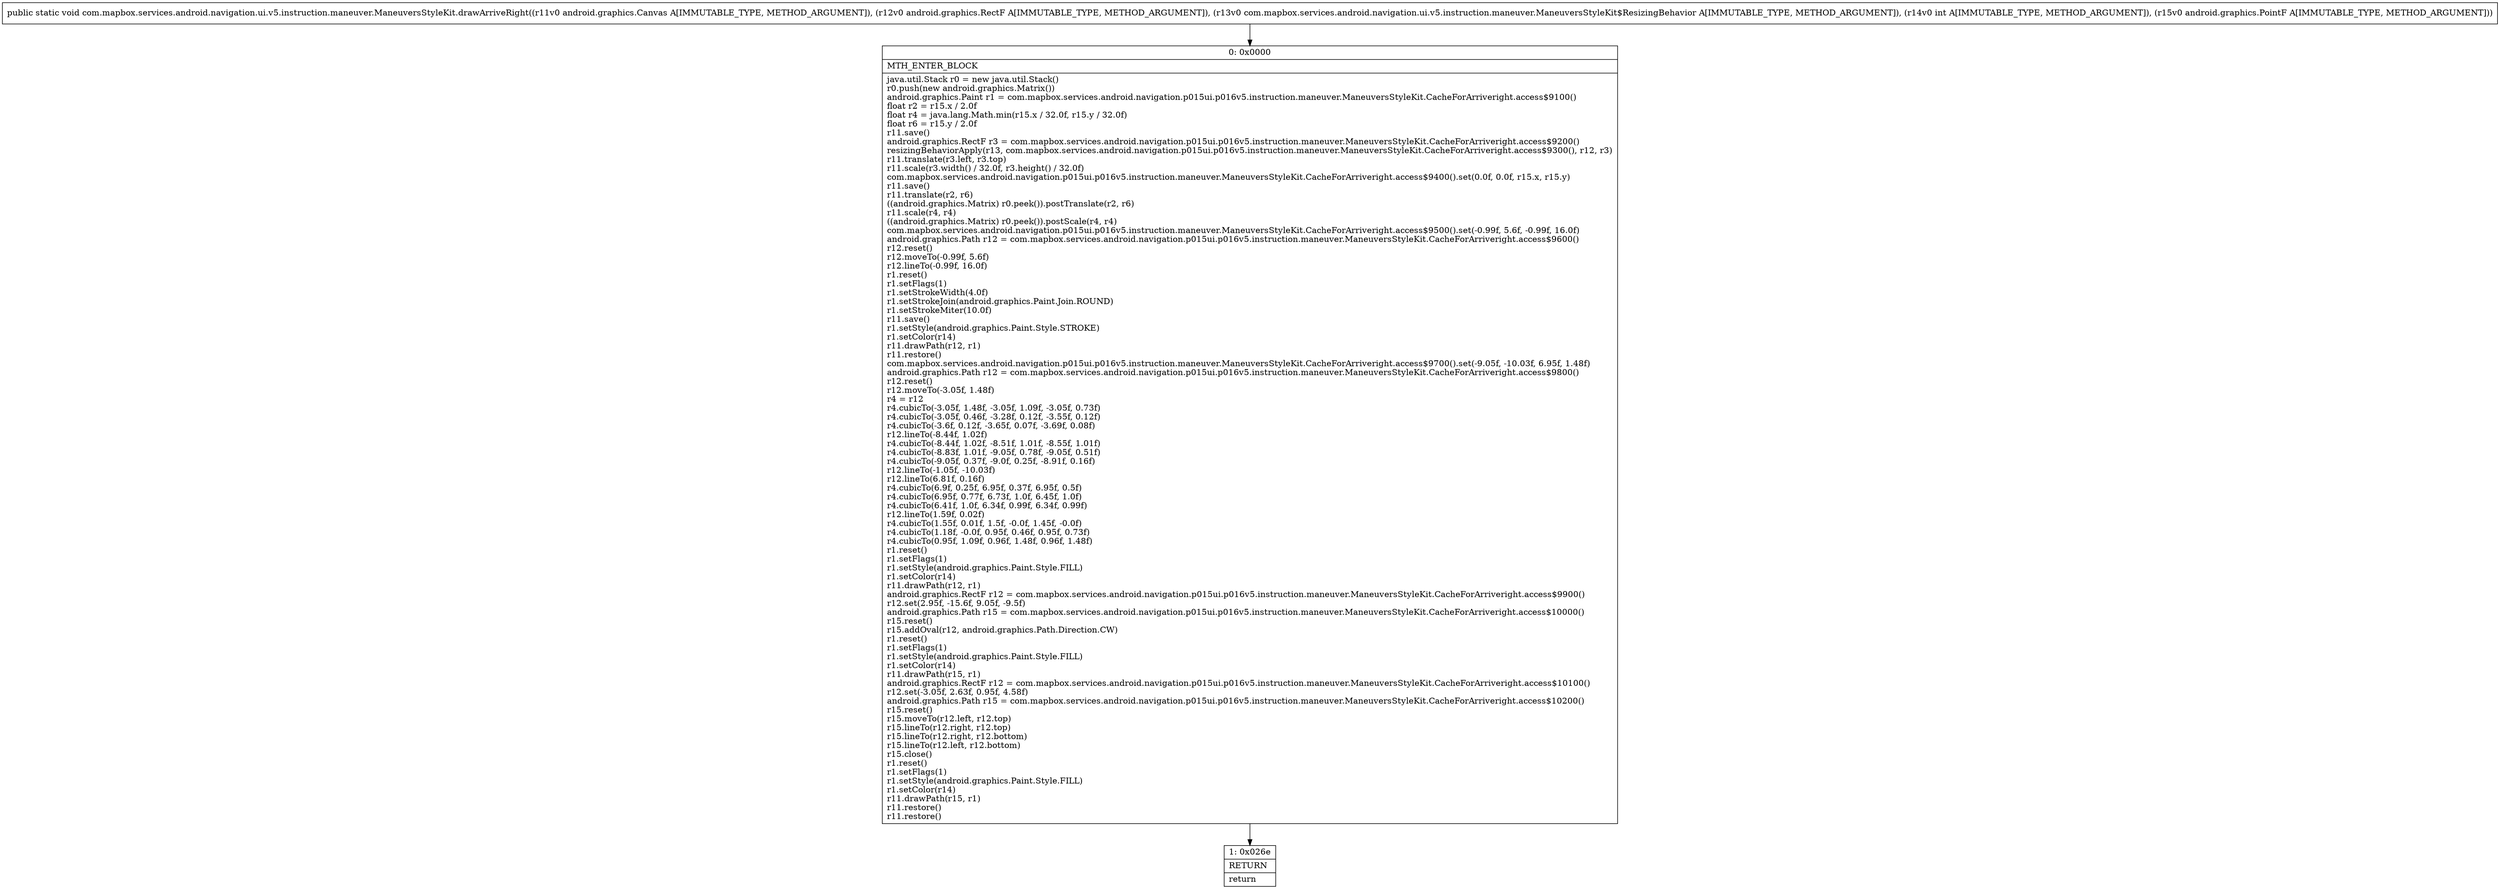 digraph "CFG forcom.mapbox.services.android.navigation.ui.v5.instruction.maneuver.ManeuversStyleKit.drawArriveRight(Landroid\/graphics\/Canvas;Landroid\/graphics\/RectF;Lcom\/mapbox\/services\/android\/navigation\/ui\/v5\/instruction\/maneuver\/ManeuversStyleKit$ResizingBehavior;ILandroid\/graphics\/PointF;)V" {
Node_0 [shape=record,label="{0\:\ 0x0000|MTH_ENTER_BLOCK\l|java.util.Stack r0 = new java.util.Stack()\lr0.push(new android.graphics.Matrix())\landroid.graphics.Paint r1 = com.mapbox.services.android.navigation.p015ui.p016v5.instruction.maneuver.ManeuversStyleKit.CacheForArriveright.access$9100()\lfloat r2 = r15.x \/ 2.0f\lfloat r4 = java.lang.Math.min(r15.x \/ 32.0f, r15.y \/ 32.0f)\lfloat r6 = r15.y \/ 2.0f\lr11.save()\landroid.graphics.RectF r3 = com.mapbox.services.android.navigation.p015ui.p016v5.instruction.maneuver.ManeuversStyleKit.CacheForArriveright.access$9200()\lresizingBehaviorApply(r13, com.mapbox.services.android.navigation.p015ui.p016v5.instruction.maneuver.ManeuversStyleKit.CacheForArriveright.access$9300(), r12, r3)\lr11.translate(r3.left, r3.top)\lr11.scale(r3.width() \/ 32.0f, r3.height() \/ 32.0f)\lcom.mapbox.services.android.navigation.p015ui.p016v5.instruction.maneuver.ManeuversStyleKit.CacheForArriveright.access$9400().set(0.0f, 0.0f, r15.x, r15.y)\lr11.save()\lr11.translate(r2, r6)\l((android.graphics.Matrix) r0.peek()).postTranslate(r2, r6)\lr11.scale(r4, r4)\l((android.graphics.Matrix) r0.peek()).postScale(r4, r4)\lcom.mapbox.services.android.navigation.p015ui.p016v5.instruction.maneuver.ManeuversStyleKit.CacheForArriveright.access$9500().set(\-0.99f, 5.6f, \-0.99f, 16.0f)\landroid.graphics.Path r12 = com.mapbox.services.android.navigation.p015ui.p016v5.instruction.maneuver.ManeuversStyleKit.CacheForArriveright.access$9600()\lr12.reset()\lr12.moveTo(\-0.99f, 5.6f)\lr12.lineTo(\-0.99f, 16.0f)\lr1.reset()\lr1.setFlags(1)\lr1.setStrokeWidth(4.0f)\lr1.setStrokeJoin(android.graphics.Paint.Join.ROUND)\lr1.setStrokeMiter(10.0f)\lr11.save()\lr1.setStyle(android.graphics.Paint.Style.STROKE)\lr1.setColor(r14)\lr11.drawPath(r12, r1)\lr11.restore()\lcom.mapbox.services.android.navigation.p015ui.p016v5.instruction.maneuver.ManeuversStyleKit.CacheForArriveright.access$9700().set(\-9.05f, \-10.03f, 6.95f, 1.48f)\landroid.graphics.Path r12 = com.mapbox.services.android.navigation.p015ui.p016v5.instruction.maneuver.ManeuversStyleKit.CacheForArriveright.access$9800()\lr12.reset()\lr12.moveTo(\-3.05f, 1.48f)\lr4 = r12\lr4.cubicTo(\-3.05f, 1.48f, \-3.05f, 1.09f, \-3.05f, 0.73f)\lr4.cubicTo(\-3.05f, 0.46f, \-3.28f, 0.12f, \-3.55f, 0.12f)\lr4.cubicTo(\-3.6f, 0.12f, \-3.65f, 0.07f, \-3.69f, 0.08f)\lr12.lineTo(\-8.44f, 1.02f)\lr4.cubicTo(\-8.44f, 1.02f, \-8.51f, 1.01f, \-8.55f, 1.01f)\lr4.cubicTo(\-8.83f, 1.01f, \-9.05f, 0.78f, \-9.05f, 0.51f)\lr4.cubicTo(\-9.05f, 0.37f, \-9.0f, 0.25f, \-8.91f, 0.16f)\lr12.lineTo(\-1.05f, \-10.03f)\lr12.lineTo(6.81f, 0.16f)\lr4.cubicTo(6.9f, 0.25f, 6.95f, 0.37f, 6.95f, 0.5f)\lr4.cubicTo(6.95f, 0.77f, 6.73f, 1.0f, 6.45f, 1.0f)\lr4.cubicTo(6.41f, 1.0f, 6.34f, 0.99f, 6.34f, 0.99f)\lr12.lineTo(1.59f, 0.02f)\lr4.cubicTo(1.55f, 0.01f, 1.5f, \-0.0f, 1.45f, \-0.0f)\lr4.cubicTo(1.18f, \-0.0f, 0.95f, 0.46f, 0.95f, 0.73f)\lr4.cubicTo(0.95f, 1.09f, 0.96f, 1.48f, 0.96f, 1.48f)\lr1.reset()\lr1.setFlags(1)\lr1.setStyle(android.graphics.Paint.Style.FILL)\lr1.setColor(r14)\lr11.drawPath(r12, r1)\landroid.graphics.RectF r12 = com.mapbox.services.android.navigation.p015ui.p016v5.instruction.maneuver.ManeuversStyleKit.CacheForArriveright.access$9900()\lr12.set(2.95f, \-15.6f, 9.05f, \-9.5f)\landroid.graphics.Path r15 = com.mapbox.services.android.navigation.p015ui.p016v5.instruction.maneuver.ManeuversStyleKit.CacheForArriveright.access$10000()\lr15.reset()\lr15.addOval(r12, android.graphics.Path.Direction.CW)\lr1.reset()\lr1.setFlags(1)\lr1.setStyle(android.graphics.Paint.Style.FILL)\lr1.setColor(r14)\lr11.drawPath(r15, r1)\landroid.graphics.RectF r12 = com.mapbox.services.android.navigation.p015ui.p016v5.instruction.maneuver.ManeuversStyleKit.CacheForArriveright.access$10100()\lr12.set(\-3.05f, 2.63f, 0.95f, 4.58f)\landroid.graphics.Path r15 = com.mapbox.services.android.navigation.p015ui.p016v5.instruction.maneuver.ManeuversStyleKit.CacheForArriveright.access$10200()\lr15.reset()\lr15.moveTo(r12.left, r12.top)\lr15.lineTo(r12.right, r12.top)\lr15.lineTo(r12.right, r12.bottom)\lr15.lineTo(r12.left, r12.bottom)\lr15.close()\lr1.reset()\lr1.setFlags(1)\lr1.setStyle(android.graphics.Paint.Style.FILL)\lr1.setColor(r14)\lr11.drawPath(r15, r1)\lr11.restore()\lr11.restore()\l}"];
Node_1 [shape=record,label="{1\:\ 0x026e|RETURN\l|return\l}"];
MethodNode[shape=record,label="{public static void com.mapbox.services.android.navigation.ui.v5.instruction.maneuver.ManeuversStyleKit.drawArriveRight((r11v0 android.graphics.Canvas A[IMMUTABLE_TYPE, METHOD_ARGUMENT]), (r12v0 android.graphics.RectF A[IMMUTABLE_TYPE, METHOD_ARGUMENT]), (r13v0 com.mapbox.services.android.navigation.ui.v5.instruction.maneuver.ManeuversStyleKit$ResizingBehavior A[IMMUTABLE_TYPE, METHOD_ARGUMENT]), (r14v0 int A[IMMUTABLE_TYPE, METHOD_ARGUMENT]), (r15v0 android.graphics.PointF A[IMMUTABLE_TYPE, METHOD_ARGUMENT])) }"];
MethodNode -> Node_0;
Node_0 -> Node_1;
}

